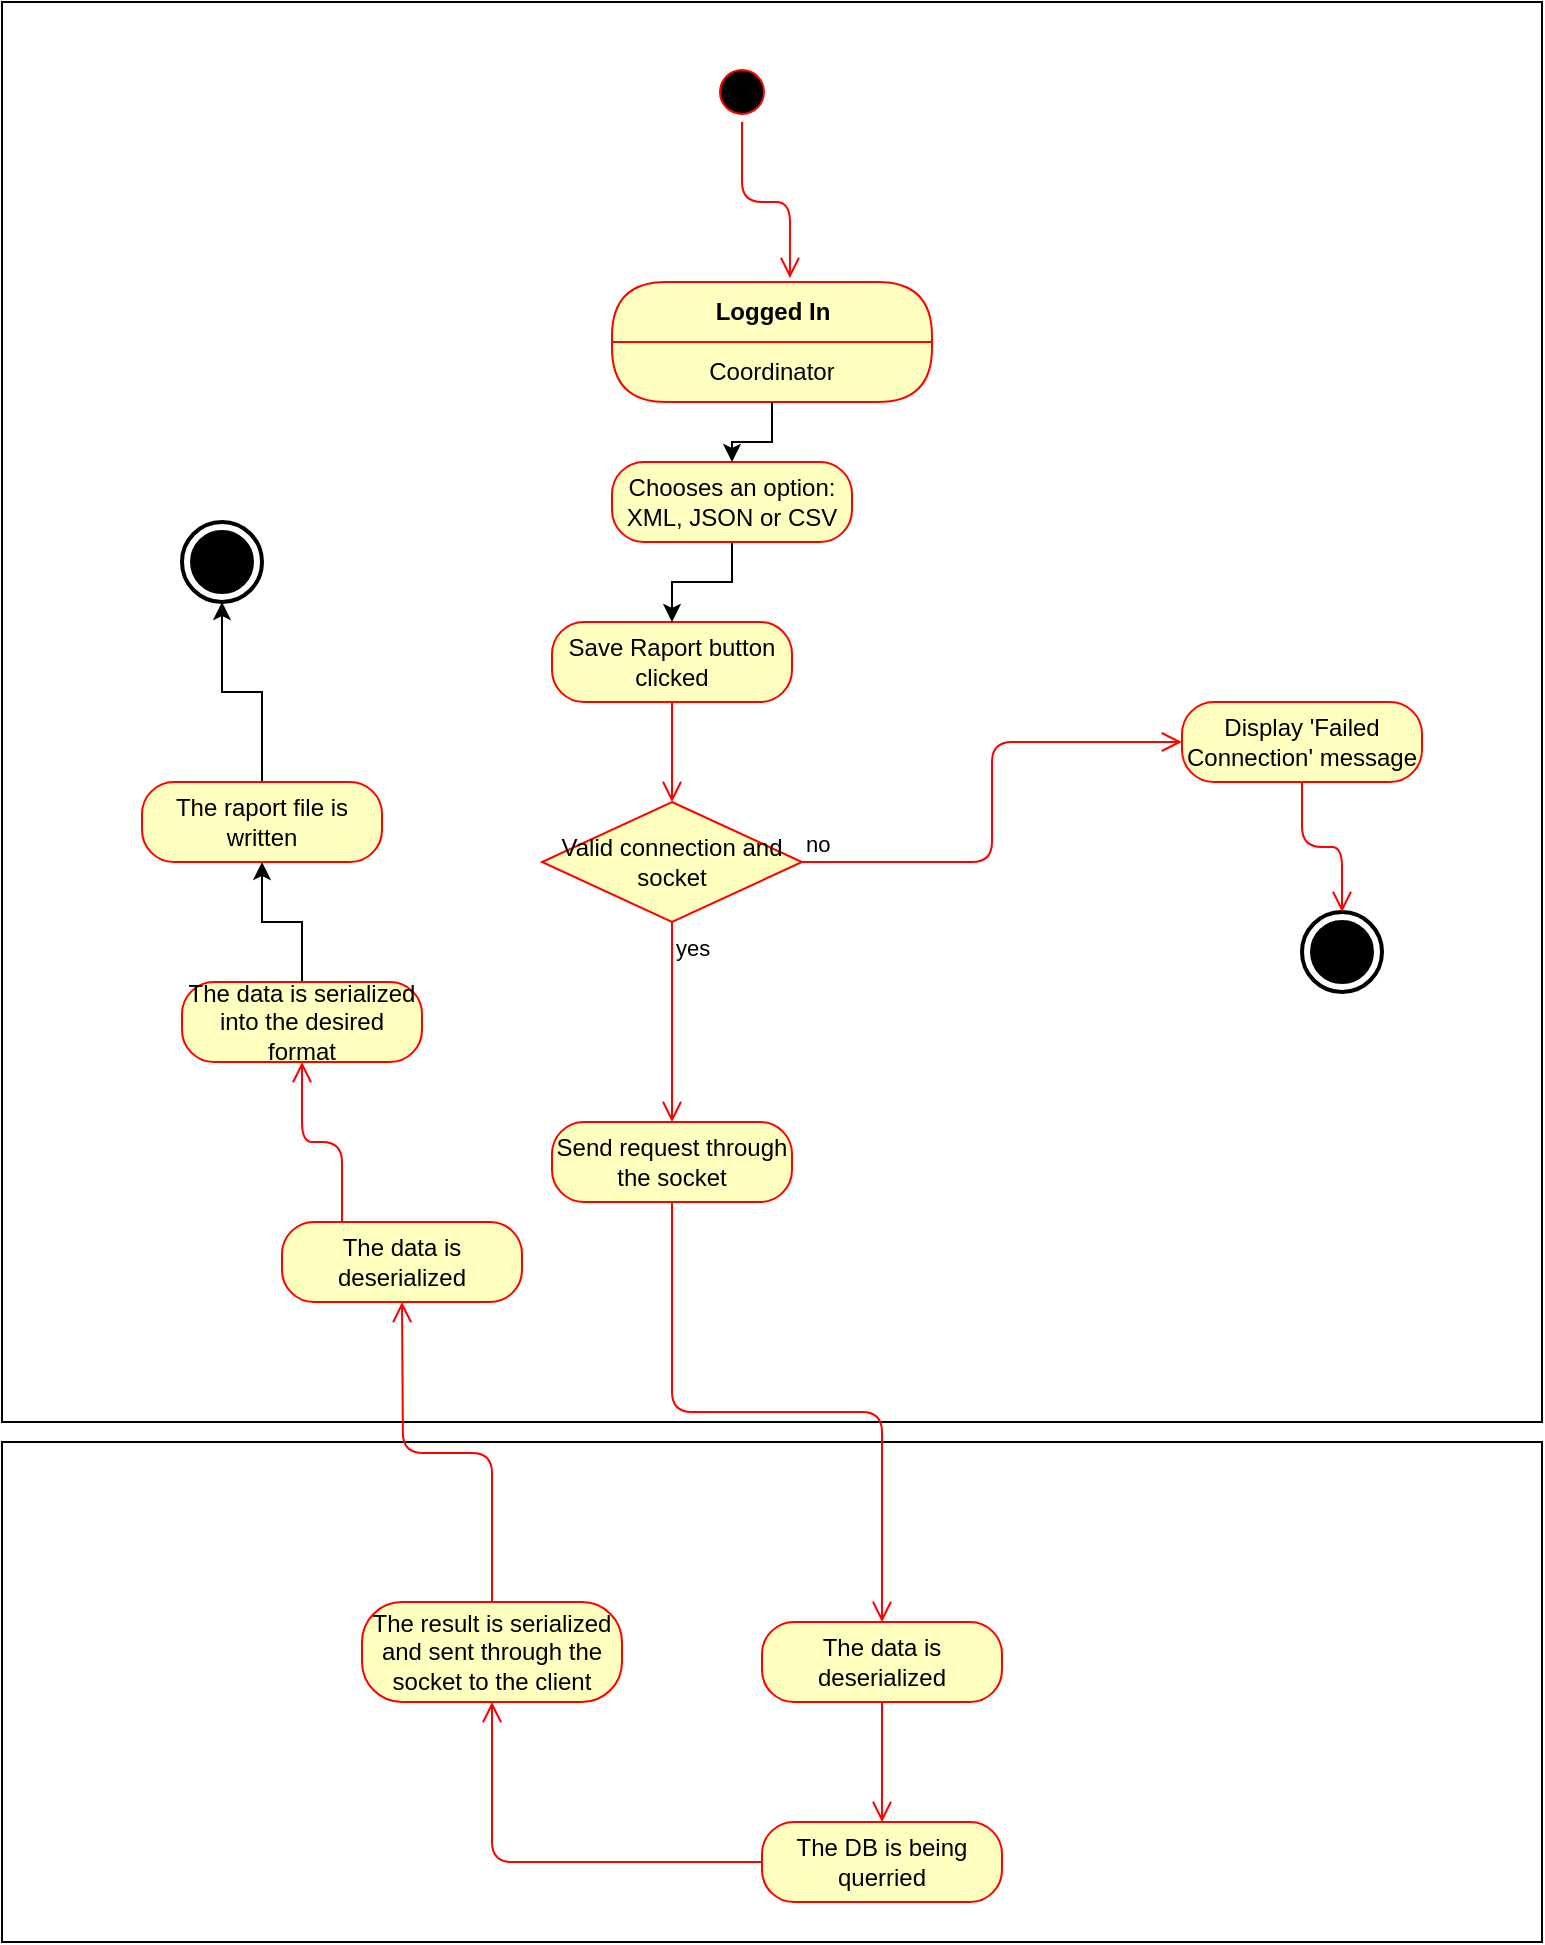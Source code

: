 <mxfile version="13.0.3" type="device"><diagram id="Joy8NNooMDIci922ARd7" name="Page-1"><mxGraphModel dx="834" dy="1913" grid="1" gridSize="10" guides="1" tooltips="1" connect="1" arrows="1" fold="1" page="1" pageScale="1" pageWidth="850" pageHeight="1100" math="0" shadow="0"><root><mxCell id="0"/><mxCell id="1" parent="0"/><mxCell id="37-slZBBOjvNKUxSJzg9-57" value="" style="html=1;dashed=0;whitespace=wrap;" vertex="1" parent="1"><mxGeometry x="80" y="-100" width="770" height="710" as="geometry"/></mxCell><mxCell id="37-slZBBOjvNKUxSJzg9-4" value="Save Raport button clicked" style="rounded=1;whiteSpace=wrap;html=1;arcSize=40;fontColor=#000000;fillColor=#ffffc0;strokeColor=#ff0000;" vertex="1" parent="1"><mxGeometry x="355" y="210" width="120" height="40" as="geometry"/></mxCell><mxCell id="37-slZBBOjvNKUxSJzg9-5" value="" style="edgeStyle=orthogonalEdgeStyle;html=1;verticalAlign=bottom;endArrow=open;endSize=8;strokeColor=#ff0000;" edge="1" parent="1" source="37-slZBBOjvNKUxSJzg9-4"><mxGeometry relative="1" as="geometry"><mxPoint x="415" y="300" as="targetPoint"/></mxGeometry></mxCell><mxCell id="37-slZBBOjvNKUxSJzg9-8" value="" style="ellipse;html=1;shape=startState;fillColor=#000000;strokeColor=#ff0000;" vertex="1" parent="1"><mxGeometry x="435" y="-70" width="30" height="30" as="geometry"/></mxCell><mxCell id="37-slZBBOjvNKUxSJzg9-9" value="" style="edgeStyle=orthogonalEdgeStyle;html=1;verticalAlign=bottom;endArrow=open;endSize=8;strokeColor=#ff0000;entryX=0.556;entryY=-0.033;entryDx=0;entryDy=0;entryPerimeter=0;" edge="1" parent="1" source="37-slZBBOjvNKUxSJzg9-8" target="37-slZBBOjvNKUxSJzg9-37"><mxGeometry relative="1" as="geometry"><mxPoint x="125" y="80" as="targetPoint"/></mxGeometry></mxCell><mxCell id="37-slZBBOjvNKUxSJzg9-22" value="" style="html=1;dashed=0;whitespace=wrap;" vertex="1" parent="1"><mxGeometry x="80" y="620" width="770" height="250" as="geometry"/></mxCell><mxCell id="37-slZBBOjvNKUxSJzg9-23" value="The data is deserialized" style="rounded=1;whiteSpace=wrap;html=1;arcSize=40;fontColor=#000000;fillColor=#ffffc0;strokeColor=#ff0000;" vertex="1" parent="1"><mxGeometry x="460" y="710" width="120" height="40" as="geometry"/></mxCell><mxCell id="37-slZBBOjvNKUxSJzg9-24" value="The DB is being querried" style="rounded=1;whiteSpace=wrap;html=1;arcSize=40;fontColor=#000000;fillColor=#ffffc0;strokeColor=#ff0000;" vertex="1" parent="1"><mxGeometry x="460" y="810" width="120" height="40" as="geometry"/></mxCell><mxCell id="37-slZBBOjvNKUxSJzg9-25" value="The result is serialized and sent through the socket to the client" style="rounded=1;whiteSpace=wrap;html=1;arcSize=40;fontColor=#000000;fillColor=#ffffc0;strokeColor=#ff0000;" vertex="1" parent="1"><mxGeometry x="260" y="700" width="130" height="50" as="geometry"/></mxCell><mxCell id="37-slZBBOjvNKUxSJzg9-27" value="" style="edgeStyle=orthogonalEdgeStyle;html=1;verticalAlign=bottom;endArrow=open;endSize=8;strokeColor=#ff0000;exitX=0.5;exitY=1;exitDx=0;exitDy=0;entryX=0.5;entryY=0;entryDx=0;entryDy=0;" edge="1" parent="1" source="37-slZBBOjvNKUxSJzg9-23" target="37-slZBBOjvNKUxSJzg9-24"><mxGeometry relative="1" as="geometry"><mxPoint x="530" y="720" as="targetPoint"/><mxPoint x="470" y="600" as="sourcePoint"/></mxGeometry></mxCell><mxCell id="37-slZBBOjvNKUxSJzg9-28" value="" style="edgeStyle=orthogonalEdgeStyle;html=1;verticalAlign=bottom;endArrow=open;endSize=8;strokeColor=#ff0000;exitX=0;exitY=0.5;exitDx=0;exitDy=0;entryX=0.5;entryY=1;entryDx=0;entryDy=0;" edge="1" parent="1" source="37-slZBBOjvNKUxSJzg9-24" target="37-slZBBOjvNKUxSJzg9-25"><mxGeometry relative="1" as="geometry"><mxPoint x="530" y="820" as="targetPoint"/><mxPoint x="530" y="760" as="sourcePoint"/></mxGeometry></mxCell><mxCell id="37-slZBBOjvNKUxSJzg9-29" value="" style="edgeStyle=orthogonalEdgeStyle;html=1;verticalAlign=bottom;endArrow=open;endSize=8;strokeColor=#ff0000;exitX=0.5;exitY=0;exitDx=0;exitDy=0;" edge="1" parent="1" source="37-slZBBOjvNKUxSJzg9-25"><mxGeometry relative="1" as="geometry"><mxPoint x="280" y="550" as="targetPoint"/><mxPoint x="470" y="840" as="sourcePoint"/></mxGeometry></mxCell><mxCell id="37-slZBBOjvNKUxSJzg9-30" value="The data is deserialized" style="rounded=1;whiteSpace=wrap;html=1;arcSize=40;fontColor=#000000;fillColor=#ffffc0;strokeColor=#ff0000;" vertex="1" parent="1"><mxGeometry x="220" y="510" width="120" height="40" as="geometry"/></mxCell><mxCell id="37-slZBBOjvNKUxSJzg9-55" style="edgeStyle=orthogonalEdgeStyle;rounded=0;orthogonalLoop=1;jettySize=auto;html=1;exitX=0.5;exitY=0;exitDx=0;exitDy=0;" edge="1" parent="1" source="37-slZBBOjvNKUxSJzg9-31" target="37-slZBBOjvNKUxSJzg9-54"><mxGeometry relative="1" as="geometry"/></mxCell><mxCell id="37-slZBBOjvNKUxSJzg9-31" value="The data is serialized into the desired format" style="rounded=1;whiteSpace=wrap;html=1;arcSize=40;fontColor=#000000;fillColor=#ffffc0;strokeColor=#ff0000;" vertex="1" parent="1"><mxGeometry x="170" y="390" width="120" height="40" as="geometry"/></mxCell><mxCell id="37-slZBBOjvNKUxSJzg9-32" value="" style="edgeStyle=orthogonalEdgeStyle;html=1;verticalAlign=bottom;endArrow=open;endSize=8;strokeColor=#ff0000;exitX=0.25;exitY=0;exitDx=0;exitDy=0;entryX=0.5;entryY=1;entryDx=0;entryDy=0;" edge="1" parent="1" source="37-slZBBOjvNKUxSJzg9-30" target="37-slZBBOjvNKUxSJzg9-31"><mxGeometry relative="1" as="geometry"><mxPoint x="290" y="560" as="targetPoint"/><mxPoint x="335" y="710" as="sourcePoint"/></mxGeometry></mxCell><mxCell id="37-slZBBOjvNKUxSJzg9-33" value="Valid connection and socket" style="rhombus;whiteSpace=wrap;html=1;fillColor=#ffffc0;strokeColor=#ff0000;" vertex="1" parent="1"><mxGeometry x="350" y="300" width="130" height="60" as="geometry"/></mxCell><mxCell id="37-slZBBOjvNKUxSJzg9-34" value="no" style="edgeStyle=orthogonalEdgeStyle;html=1;align=left;verticalAlign=bottom;endArrow=open;endSize=8;strokeColor=#ff0000;entryX=0;entryY=0.5;entryDx=0;entryDy=0;" edge="1" parent="1" source="37-slZBBOjvNKUxSJzg9-33" target="37-slZBBOjvNKUxSJzg9-46"><mxGeometry x="-1" relative="1" as="geometry"><mxPoint x="660" y="270" as="targetPoint"/></mxGeometry></mxCell><mxCell id="37-slZBBOjvNKUxSJzg9-37" value="Logged In" style="swimlane;html=1;fontStyle=1;align=center;verticalAlign=middle;childLayout=stackLayout;horizontal=1;startSize=30;horizontalStack=0;resizeParent=0;resizeLast=1;container=0;fontColor=#000000;collapsible=0;rounded=1;arcSize=30;strokeColor=#ff0000;fillColor=#ffffc0;swimlaneFillColor=#ffffc0;dropTarget=0;" vertex="1" parent="1"><mxGeometry x="385" y="40" width="160" height="60" as="geometry"/></mxCell><mxCell id="37-slZBBOjvNKUxSJzg9-38" value="Coordinator" style="text;html=1;strokeColor=none;fillColor=none;align=center;verticalAlign=middle;spacingLeft=4;spacingRight=4;whiteSpace=wrap;overflow=hidden;rotatable=0;fontColor=#000000;" vertex="1" parent="37-slZBBOjvNKUxSJzg9-37"><mxGeometry y="30" width="160" height="30" as="geometry"/></mxCell><mxCell id="37-slZBBOjvNKUxSJzg9-42" value="yes" style="edgeStyle=orthogonalEdgeStyle;html=1;align=left;verticalAlign=top;endArrow=open;endSize=8;strokeColor=#ff0000;exitX=0.5;exitY=1;exitDx=0;exitDy=0;" edge="1" parent="1" source="37-slZBBOjvNKUxSJzg9-33"><mxGeometry x="-1" relative="1" as="geometry"><mxPoint x="415" y="460" as="targetPoint"/><mxPoint x="590" y="240" as="sourcePoint"/></mxGeometry></mxCell><mxCell id="37-slZBBOjvNKUxSJzg9-44" value="" style="html=1;shape=mxgraph.sysml.actFinal;strokeWidth=2;verticalLabelPosition=bottom;verticalAlignment=top;" vertex="1" parent="1"><mxGeometry x="170" y="160" width="40" height="40" as="geometry"/></mxCell><mxCell id="37-slZBBOjvNKUxSJzg9-45" value="" style="html=1;shape=mxgraph.sysml.actFinal;strokeWidth=2;verticalLabelPosition=bottom;verticalAlignment=top;" vertex="1" parent="1"><mxGeometry x="730" y="355" width="40" height="40" as="geometry"/></mxCell><mxCell id="37-slZBBOjvNKUxSJzg9-46" value="Display 'Failed Connection' message" style="rounded=1;whiteSpace=wrap;html=1;arcSize=40;fontColor=#000000;fillColor=#ffffc0;strokeColor=#ff0000;" vertex="1" parent="1"><mxGeometry x="670" y="250" width="120" height="40" as="geometry"/></mxCell><mxCell id="37-slZBBOjvNKUxSJzg9-47" value="" style="edgeStyle=orthogonalEdgeStyle;html=1;verticalAlign=bottom;endArrow=open;endSize=8;strokeColor=#ff0000;entryX=0.5;entryY=0;entryDx=0;entryDy=0;entryPerimeter=0;" edge="1" parent="1" source="37-slZBBOjvNKUxSJzg9-46" target="37-slZBBOjvNKUxSJzg9-45"><mxGeometry relative="1" as="geometry"><mxPoint x="800" y="365" as="targetPoint"/></mxGeometry></mxCell><mxCell id="37-slZBBOjvNKUxSJzg9-48" value="Send request through the socket" style="rounded=1;whiteSpace=wrap;html=1;arcSize=40;fontColor=#000000;fillColor=#ffffc0;strokeColor=#ff0000;" vertex="1" parent="1"><mxGeometry x="355" y="460" width="120" height="40" as="geometry"/></mxCell><mxCell id="37-slZBBOjvNKUxSJzg9-50" value="" style="edgeStyle=orthogonalEdgeStyle;html=1;verticalAlign=bottom;endArrow=open;endSize=8;strokeColor=#ff0000;exitX=0.5;exitY=1;exitDx=0;exitDy=0;" edge="1" parent="1" source="37-slZBBOjvNKUxSJzg9-48" target="37-slZBBOjvNKUxSJzg9-23"><mxGeometry relative="1" as="geometry"><mxPoint x="530" y="820" as="targetPoint"/><mxPoint x="530" y="760" as="sourcePoint"/></mxGeometry></mxCell><mxCell id="37-slZBBOjvNKUxSJzg9-53" style="edgeStyle=orthogonalEdgeStyle;rounded=0;orthogonalLoop=1;jettySize=auto;html=1;exitX=0.5;exitY=1;exitDx=0;exitDy=0;entryX=0.5;entryY=0;entryDx=0;entryDy=0;" edge="1" parent="1" source="37-slZBBOjvNKUxSJzg9-51" target="37-slZBBOjvNKUxSJzg9-4"><mxGeometry relative="1" as="geometry"/></mxCell><mxCell id="37-slZBBOjvNKUxSJzg9-51" value="Chooses an option: XML, JSON or CSV" style="rounded=1;whiteSpace=wrap;html=1;arcSize=40;fontColor=#000000;fillColor=#ffffc0;strokeColor=#ff0000;" vertex="1" parent="1"><mxGeometry x="385" y="130" width="120" height="40" as="geometry"/></mxCell><mxCell id="37-slZBBOjvNKUxSJzg9-52" style="edgeStyle=orthogonalEdgeStyle;rounded=0;orthogonalLoop=1;jettySize=auto;html=1;exitX=0.5;exitY=1;exitDx=0;exitDy=0;" edge="1" parent="1" source="37-slZBBOjvNKUxSJzg9-38" target="37-slZBBOjvNKUxSJzg9-51"><mxGeometry relative="1" as="geometry"/></mxCell><mxCell id="37-slZBBOjvNKUxSJzg9-56" style="edgeStyle=orthogonalEdgeStyle;rounded=0;orthogonalLoop=1;jettySize=auto;html=1;exitX=0.5;exitY=0;exitDx=0;exitDy=0;entryX=0.5;entryY=1;entryDx=0;entryDy=0;entryPerimeter=0;" edge="1" parent="1" source="37-slZBBOjvNKUxSJzg9-54" target="37-slZBBOjvNKUxSJzg9-44"><mxGeometry relative="1" as="geometry"/></mxCell><mxCell id="37-slZBBOjvNKUxSJzg9-54" value="The raport file is written" style="rounded=1;whiteSpace=wrap;html=1;arcSize=40;fontColor=#000000;fillColor=#ffffc0;strokeColor=#ff0000;" vertex="1" parent="1"><mxGeometry x="150" y="290" width="120" height="40" as="geometry"/></mxCell></root></mxGraphModel></diagram></mxfile>